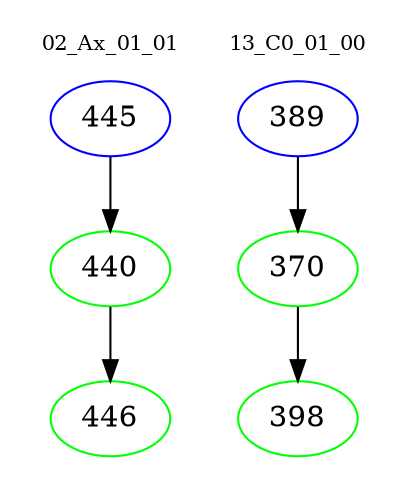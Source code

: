 digraph{
subgraph cluster_0 {
color = white
label = "02_Ax_01_01";
fontsize=10;
T0_445 [label="445", color="blue"]
T0_445 -> T0_440 [color="black"]
T0_440 [label="440", color="green"]
T0_440 -> T0_446 [color="black"]
T0_446 [label="446", color="green"]
}
subgraph cluster_1 {
color = white
label = "13_C0_01_00";
fontsize=10;
T1_389 [label="389", color="blue"]
T1_389 -> T1_370 [color="black"]
T1_370 [label="370", color="green"]
T1_370 -> T1_398 [color="black"]
T1_398 [label="398", color="green"]
}
}
